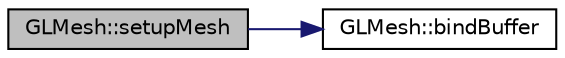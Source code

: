 digraph "GLMesh::setupMesh"
{
  edge [fontname="Helvetica",fontsize="10",labelfontname="Helvetica",labelfontsize="10"];
  node [fontname="Helvetica",fontsize="10",shape=record];
  rankdir="LR";
  Node41 [label="GLMesh::setupMesh",height=0.2,width=0.4,color="black", fillcolor="grey75", style="filled", fontcolor="black"];
  Node41 -> Node42 [color="midnightblue",fontsize="10",style="solid",fontname="Helvetica"];
  Node42 [label="GLMesh::bindBuffer",height=0.2,width=0.4,color="black", fillcolor="white", style="filled",URL="$class_g_l_mesh.html#afa5c129ea2fb1ba48a4b0f3b8e0811fb"];
}
